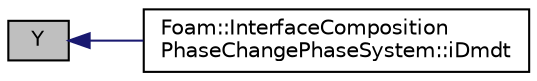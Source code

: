 digraph "Y"
{
  bgcolor="transparent";
  edge [fontname="Helvetica",fontsize="10",labelfontname="Helvetica",labelfontsize="10"];
  node [fontname="Helvetica",fontsize="10",shape=record];
  rankdir="LR";
  Node1 [label="Y",height=0.2,width=0.4,color="black", fillcolor="grey75", style="filled" fontcolor="black"];
  Node1 -> Node2 [dir="back",color="midnightblue",fontsize="10",style="solid",fontname="Helvetica"];
  Node2 [label="Foam::InterfaceComposition\lPhaseChangePhaseSystem::iDmdt",height=0.2,width=0.4,color="black",URL="$classFoam_1_1InterfaceCompositionPhaseChangePhaseSystem.html#a3e376a1ad721e59d2f8659635eb7a08a",tooltip="Return the interfacial mass transfer rate for a pair for a pair. "];
}
